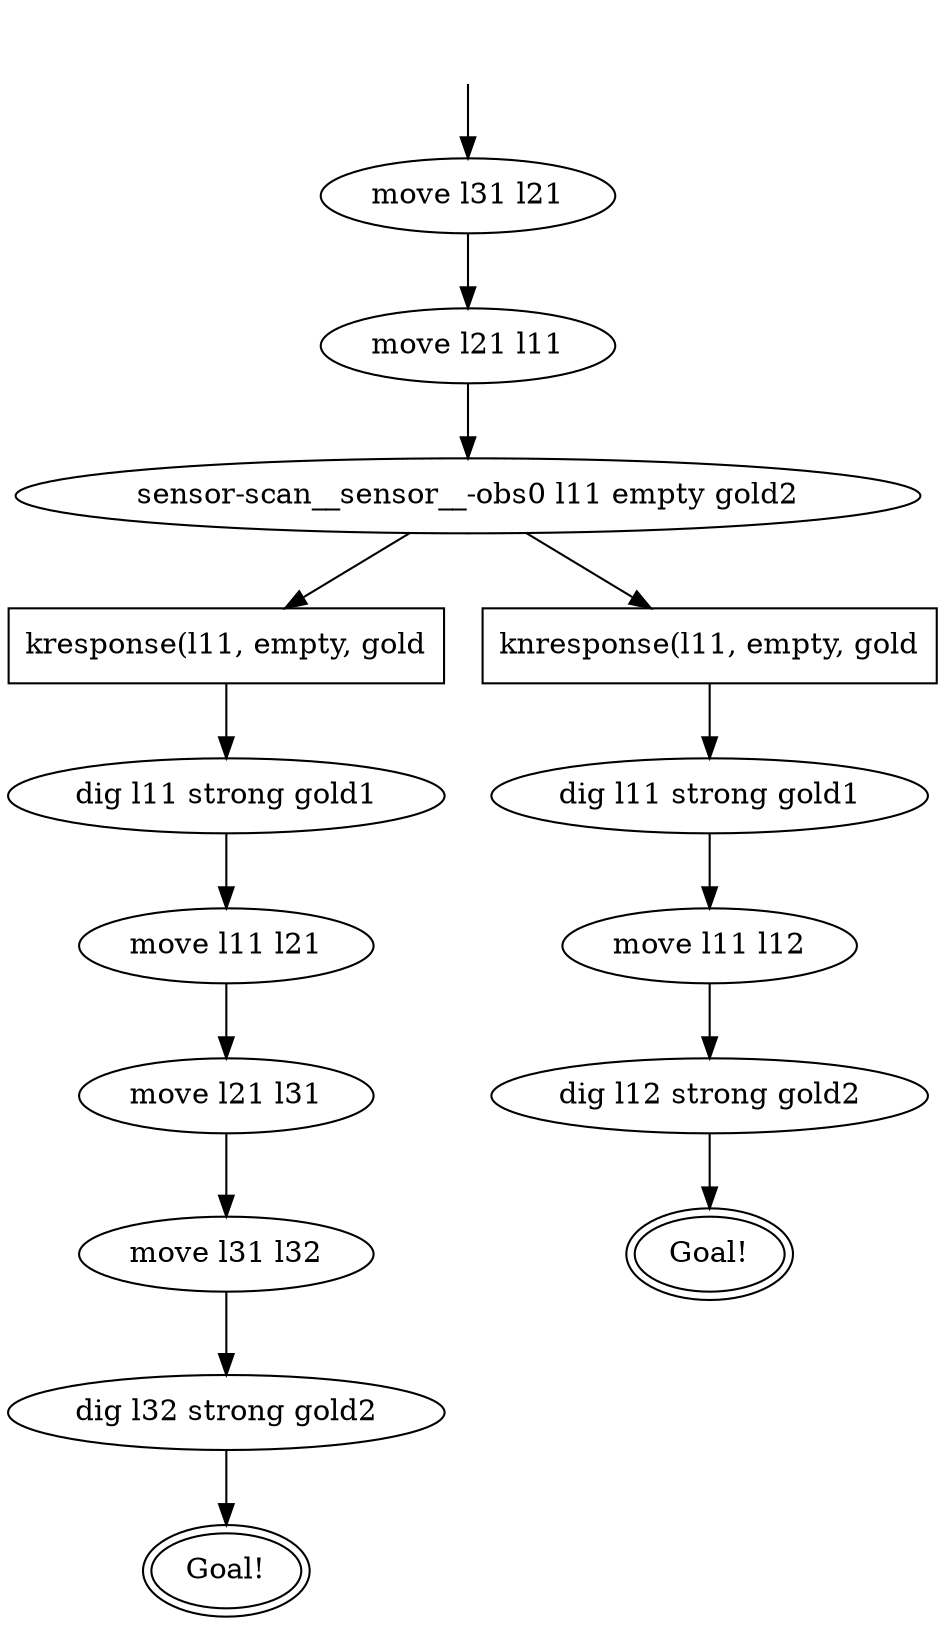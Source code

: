 digraph contingent_plan {
  _nil [style="invis"];
  10 [label="move l11 l21"];
  7 [label="move l11 l12"];
  3 [label="dig l11 strong gold1"];
  5 [label="dig l11 strong gold1"];
  2 [label="sensor-scan__sensor__-obs0 l11 empty gold2"];
  8 [label="dig l12 strong gold2"];
  9 [label="Goal!",peripheries=2];
  11 [label="move l21 l31"];
  1 [label="move l21 l11"];
  12 [label="move l31 l32"];
  0 [label="move l31 l21"];
  13 [label="dig l32 strong gold2"];
  14 [label="Goal!",peripheries=2];
  4 [label="kresponse(l11, empty, gold",shape="box"];
  6 [label="knresponse(l11, empty, gold",shape="box"];
  0 -> 1;
  1 -> 2;
  2 -> 4;
  4 -> 3;
  2 -> 6;
  6 -> 5;
  5 -> 7;
  7 -> 8;
  8 -> 9;
  3 -> 10;
  10 -> 11;
  11 -> 12;
  12 -> 13;
  13 -> 14;
  _nil -> 0 [label=""];
}
